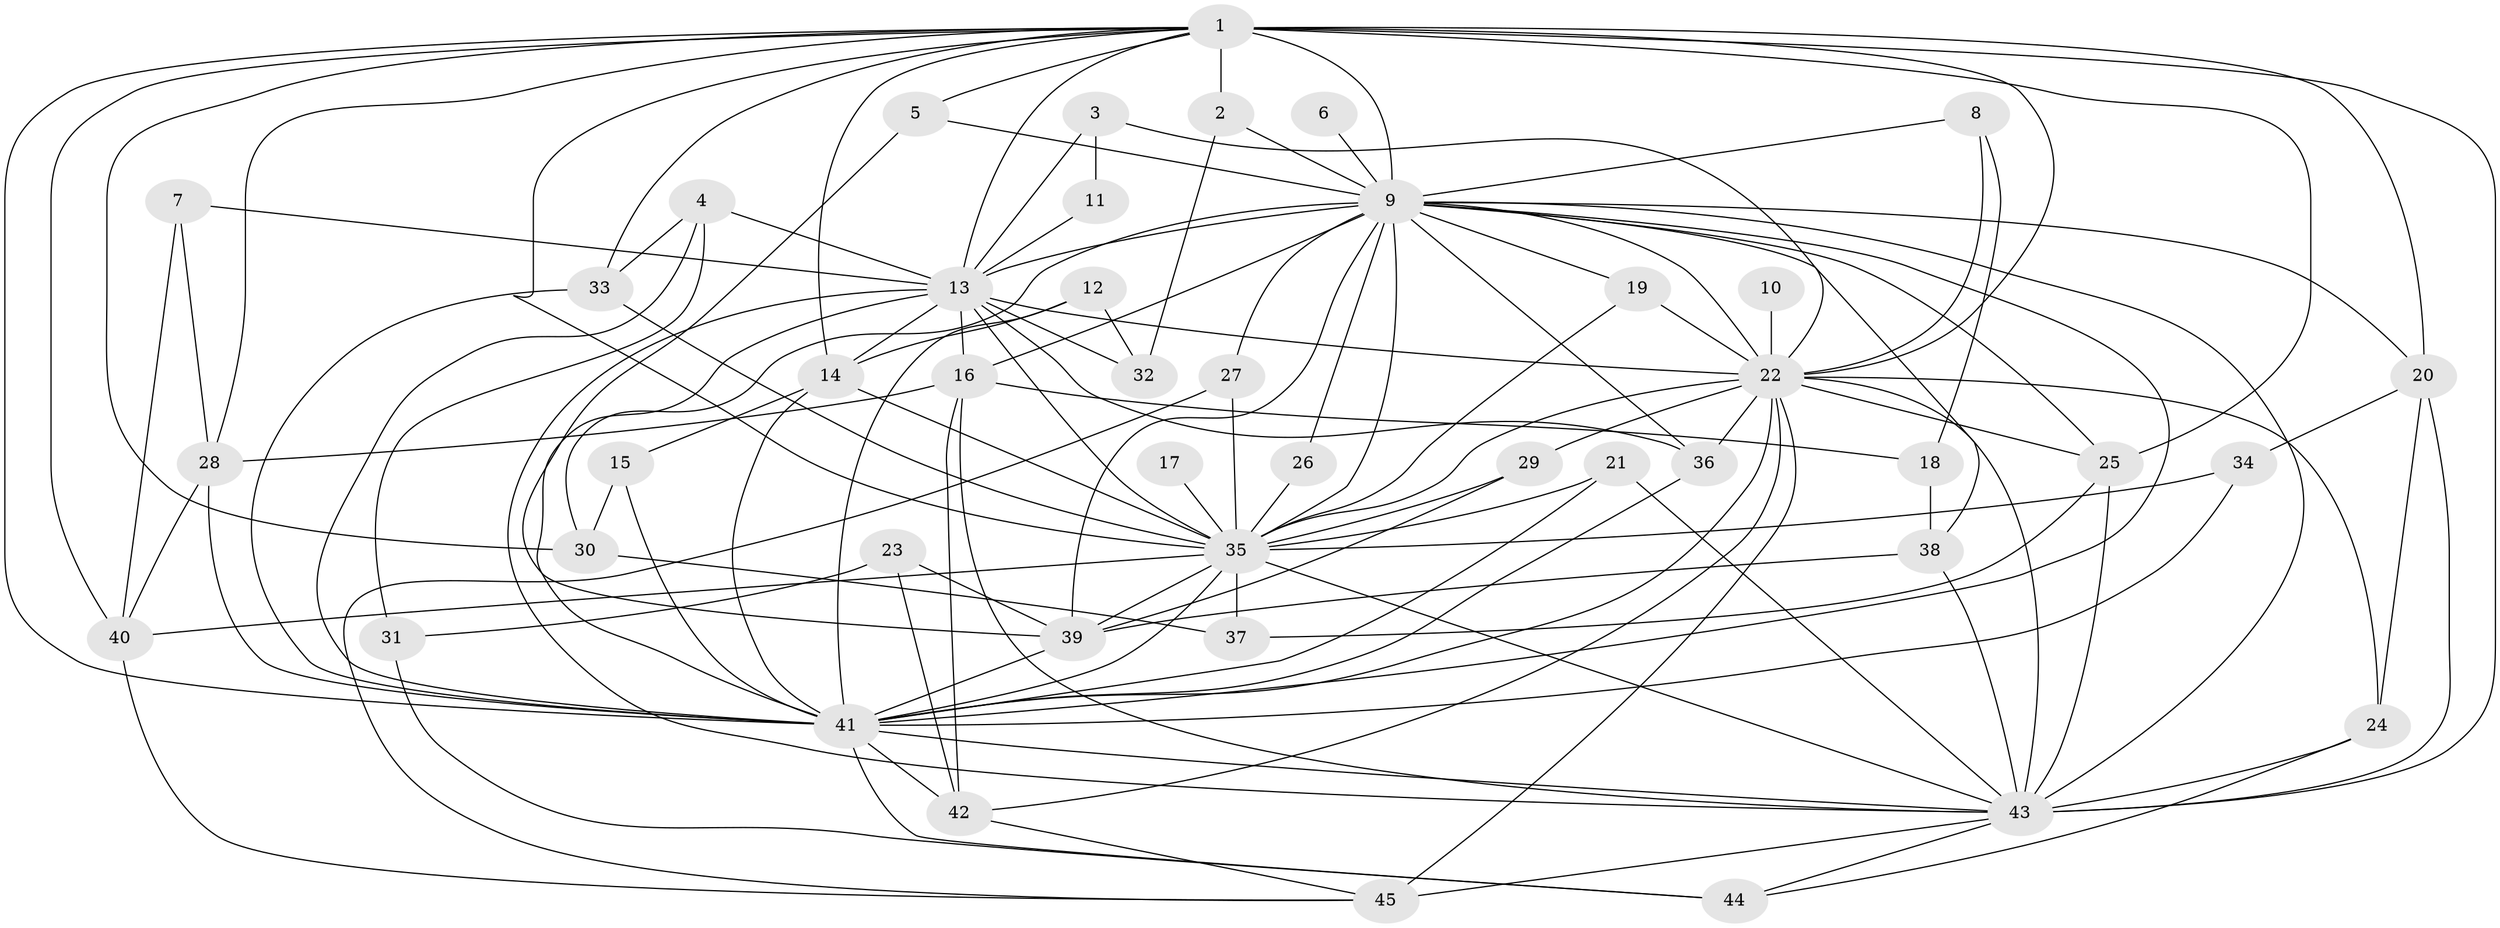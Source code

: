 // original degree distribution, {19: 0.009009009009009009, 20: 0.018018018018018018, 14: 0.009009009009009009, 25: 0.018018018018018018, 21: 0.018018018018018018, 26: 0.009009009009009009, 15: 0.009009009009009009, 4: 0.13513513513513514, 3: 0.25225225225225223, 6: 0.036036036036036036, 2: 0.45045045045045046, 5: 0.036036036036036036}
// Generated by graph-tools (version 1.1) at 2025/36/03/04/25 23:36:35]
// undirected, 45 vertices, 125 edges
graph export_dot {
  node [color=gray90,style=filled];
  1;
  2;
  3;
  4;
  5;
  6;
  7;
  8;
  9;
  10;
  11;
  12;
  13;
  14;
  15;
  16;
  17;
  18;
  19;
  20;
  21;
  22;
  23;
  24;
  25;
  26;
  27;
  28;
  29;
  30;
  31;
  32;
  33;
  34;
  35;
  36;
  37;
  38;
  39;
  40;
  41;
  42;
  43;
  44;
  45;
  1 -- 2 [weight=1.0];
  1 -- 5 [weight=1.0];
  1 -- 9 [weight=5.0];
  1 -- 13 [weight=3.0];
  1 -- 14 [weight=1.0];
  1 -- 20 [weight=1.0];
  1 -- 22 [weight=4.0];
  1 -- 25 [weight=2.0];
  1 -- 28 [weight=2.0];
  1 -- 30 [weight=1.0];
  1 -- 33 [weight=2.0];
  1 -- 35 [weight=3.0];
  1 -- 40 [weight=1.0];
  1 -- 41 [weight=2.0];
  1 -- 43 [weight=4.0];
  2 -- 9 [weight=1.0];
  2 -- 32 [weight=1.0];
  3 -- 11 [weight=1.0];
  3 -- 13 [weight=1.0];
  3 -- 22 [weight=1.0];
  4 -- 13 [weight=1.0];
  4 -- 31 [weight=1.0];
  4 -- 33 [weight=1.0];
  4 -- 41 [weight=1.0];
  5 -- 9 [weight=1.0];
  5 -- 39 [weight=1.0];
  6 -- 9 [weight=2.0];
  7 -- 13 [weight=1.0];
  7 -- 28 [weight=1.0];
  7 -- 40 [weight=1.0];
  8 -- 9 [weight=1.0];
  8 -- 18 [weight=1.0];
  8 -- 22 [weight=1.0];
  9 -- 13 [weight=2.0];
  9 -- 16 [weight=1.0];
  9 -- 19 [weight=1.0];
  9 -- 20 [weight=1.0];
  9 -- 22 [weight=4.0];
  9 -- 25 [weight=1.0];
  9 -- 26 [weight=1.0];
  9 -- 27 [weight=2.0];
  9 -- 30 [weight=1.0];
  9 -- 35 [weight=3.0];
  9 -- 36 [weight=1.0];
  9 -- 38 [weight=2.0];
  9 -- 39 [weight=1.0];
  9 -- 41 [weight=2.0];
  9 -- 43 [weight=3.0];
  10 -- 22 [weight=1.0];
  11 -- 13 [weight=1.0];
  12 -- 14 [weight=1.0];
  12 -- 32 [weight=1.0];
  12 -- 41 [weight=1.0];
  13 -- 14 [weight=2.0];
  13 -- 16 [weight=1.0];
  13 -- 22 [weight=2.0];
  13 -- 32 [weight=1.0];
  13 -- 35 [weight=3.0];
  13 -- 36 [weight=1.0];
  13 -- 41 [weight=1.0];
  13 -- 43 [weight=1.0];
  14 -- 15 [weight=1.0];
  14 -- 35 [weight=1.0];
  14 -- 41 [weight=1.0];
  15 -- 30 [weight=1.0];
  15 -- 41 [weight=2.0];
  16 -- 18 [weight=1.0];
  16 -- 28 [weight=1.0];
  16 -- 42 [weight=1.0];
  16 -- 43 [weight=2.0];
  17 -- 35 [weight=1.0];
  18 -- 38 [weight=1.0];
  19 -- 22 [weight=3.0];
  19 -- 35 [weight=1.0];
  20 -- 24 [weight=1.0];
  20 -- 34 [weight=1.0];
  20 -- 43 [weight=2.0];
  21 -- 35 [weight=1.0];
  21 -- 41 [weight=1.0];
  21 -- 43 [weight=2.0];
  22 -- 24 [weight=1.0];
  22 -- 25 [weight=1.0];
  22 -- 29 [weight=1.0];
  22 -- 35 [weight=2.0];
  22 -- 36 [weight=1.0];
  22 -- 41 [weight=4.0];
  22 -- 42 [weight=1.0];
  22 -- 43 [weight=2.0];
  22 -- 45 [weight=1.0];
  23 -- 31 [weight=1.0];
  23 -- 39 [weight=1.0];
  23 -- 42 [weight=1.0];
  24 -- 43 [weight=1.0];
  24 -- 44 [weight=1.0];
  25 -- 37 [weight=1.0];
  25 -- 43 [weight=1.0];
  26 -- 35 [weight=2.0];
  27 -- 35 [weight=1.0];
  27 -- 45 [weight=1.0];
  28 -- 40 [weight=1.0];
  28 -- 41 [weight=1.0];
  29 -- 35 [weight=1.0];
  29 -- 39 [weight=1.0];
  30 -- 37 [weight=1.0];
  31 -- 44 [weight=1.0];
  33 -- 35 [weight=1.0];
  33 -- 41 [weight=1.0];
  34 -- 35 [weight=1.0];
  34 -- 41 [weight=1.0];
  35 -- 37 [weight=1.0];
  35 -- 39 [weight=1.0];
  35 -- 40 [weight=1.0];
  35 -- 41 [weight=1.0];
  35 -- 43 [weight=1.0];
  36 -- 41 [weight=2.0];
  38 -- 39 [weight=1.0];
  38 -- 43 [weight=2.0];
  39 -- 41 [weight=1.0];
  40 -- 45 [weight=1.0];
  41 -- 42 [weight=1.0];
  41 -- 43 [weight=2.0];
  41 -- 44 [weight=1.0];
  42 -- 45 [weight=1.0];
  43 -- 44 [weight=1.0];
  43 -- 45 [weight=2.0];
}
